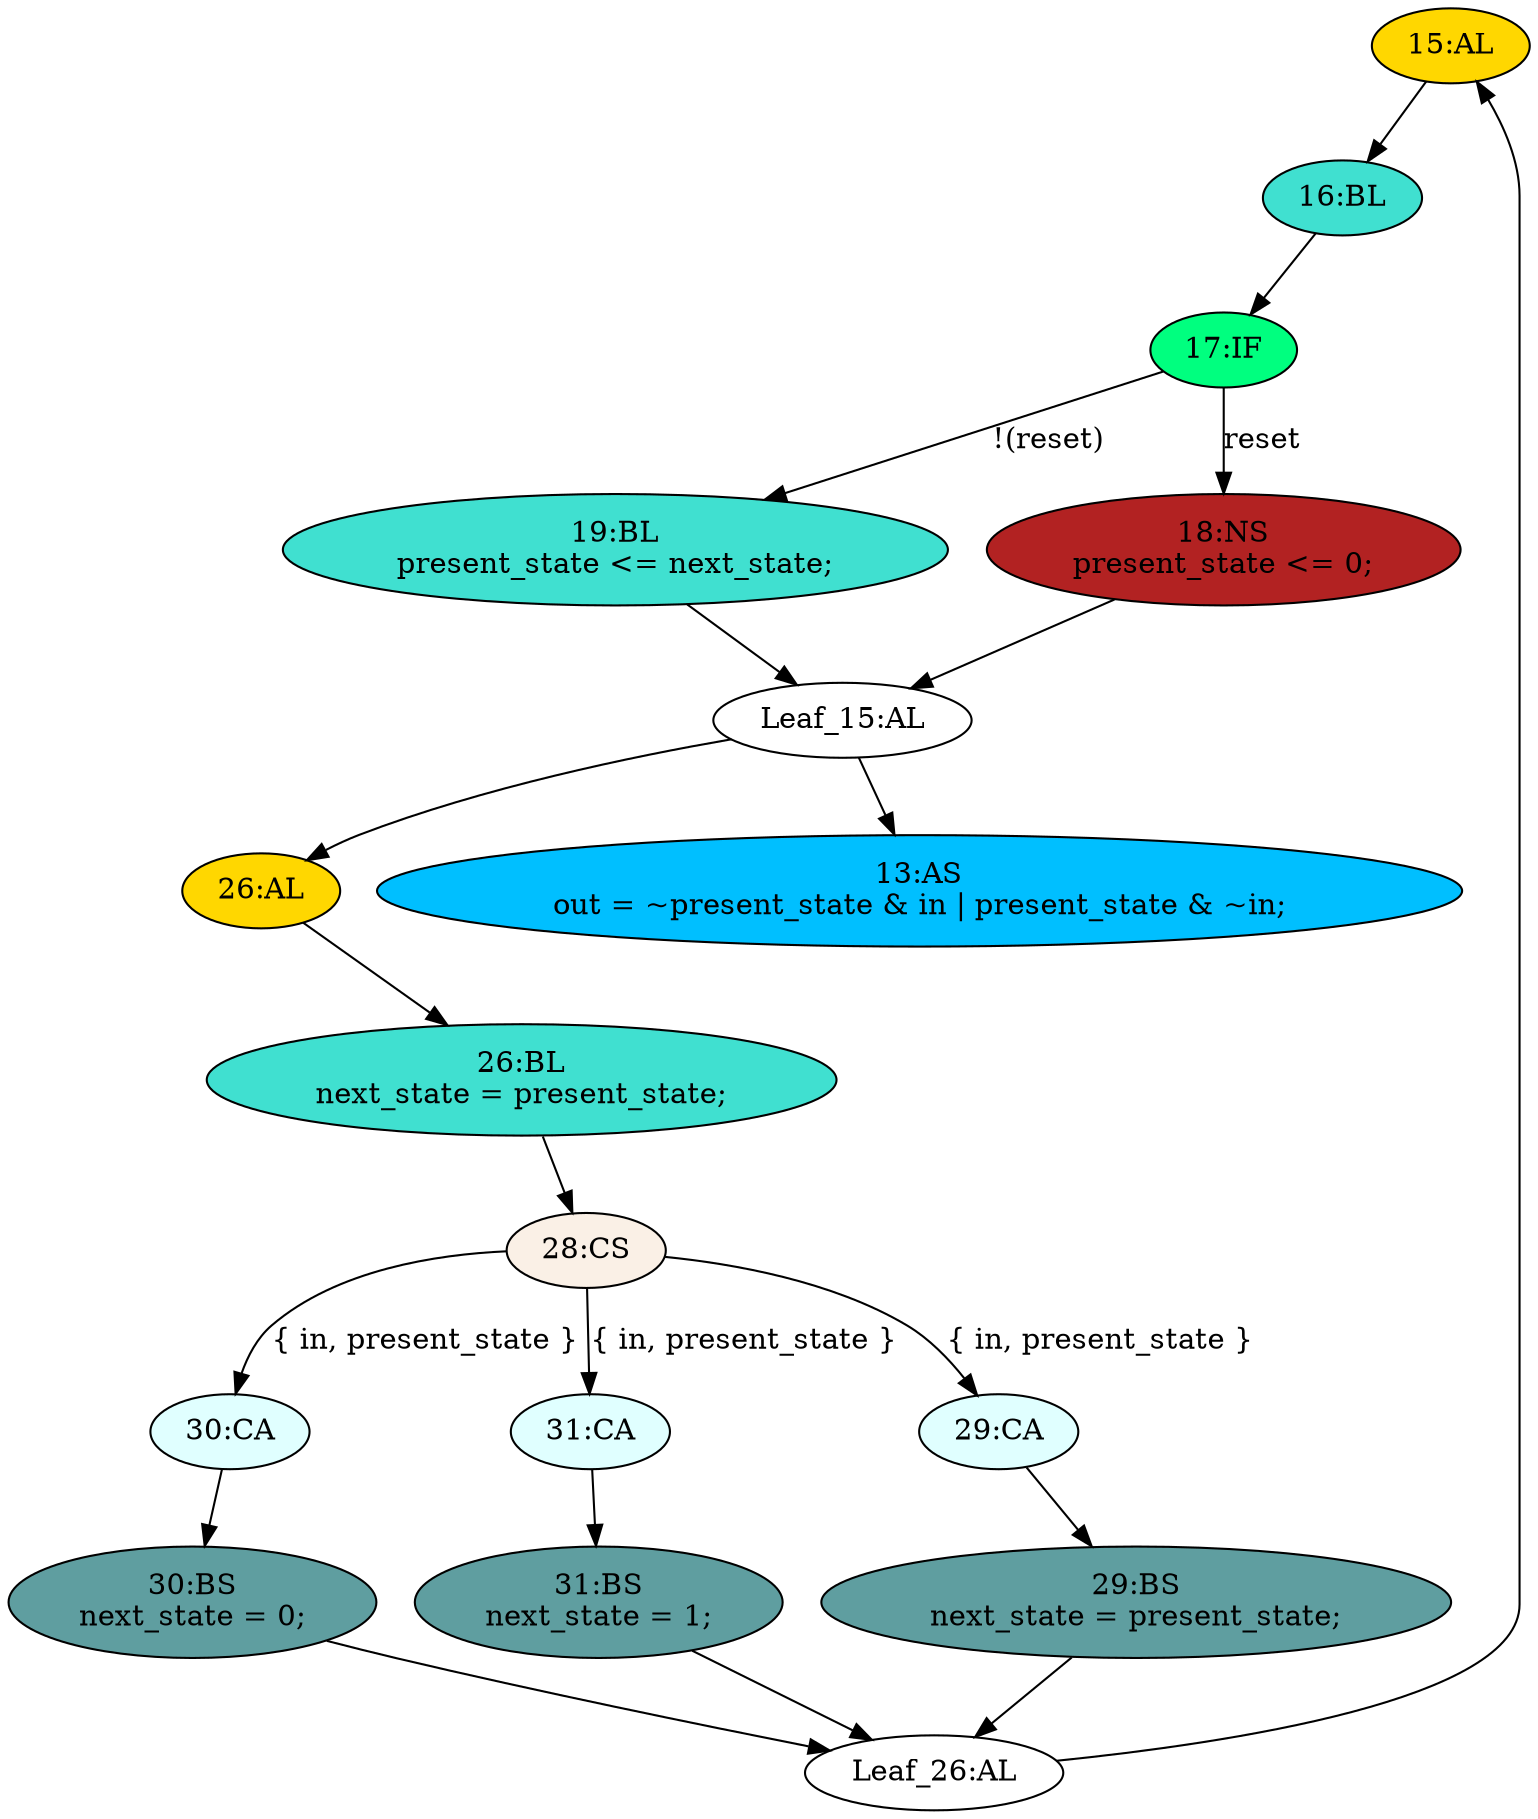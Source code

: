 strict digraph "compose( ,  )" {
	node [label="\N"];
	"15:AL"	[ast="<pyverilog.vparser.ast.Always object at 0x7fd012b4e4d0>",
		clk_sens=True,
		fillcolor=gold,
		label="15:AL",
		sens="['clk', 'reset']",
		statements="[]",
		style=filled,
		typ=Always,
		use_var="['reset', 'next_state']"];
	"16:BL"	[ast="<pyverilog.vparser.ast.Block object at 0x7fd012b4ebd0>",
		fillcolor=turquoise,
		label="16:BL",
		statements="[]",
		style=filled,
		typ=Block];
	"15:AL" -> "16:BL"	[cond="[]",
		lineno=None];
	"30:CA"	[ast="<pyverilog.vparser.ast.Case object at 0x7fd012a58b10>",
		fillcolor=lightcyan,
		label="30:CA",
		statements="[]",
		style=filled,
		typ=Case];
	"30:BS"	[ast="<pyverilog.vparser.ast.BlockingSubstitution object at 0x7fd012a58cd0>",
		fillcolor=cadetblue,
		label="30:BS
next_state = 0;",
		statements="[<pyverilog.vparser.ast.BlockingSubstitution object at 0x7fd012a58cd0>]",
		style=filled,
		typ=BlockingSubstitution];
	"30:CA" -> "30:BS"	[cond="[]",
		lineno=None];
	"31:CA"	[ast="<pyverilog.vparser.ast.Case object at 0x7fd012a58310>",
		fillcolor=lightcyan,
		label="31:CA",
		statements="[]",
		style=filled,
		typ=Case];
	"31:BS"	[ast="<pyverilog.vparser.ast.BlockingSubstitution object at 0x7fd012a58810>",
		fillcolor=cadetblue,
		label="31:BS
next_state = 1;",
		statements="[<pyverilog.vparser.ast.BlockingSubstitution object at 0x7fd012a58810>]",
		style=filled,
		typ=BlockingSubstitution];
	"31:CA" -> "31:BS"	[cond="[]",
		lineno=None];
	"19:BL"	[ast="<pyverilog.vparser.ast.Block object at 0x7fd012bbdc50>",
		fillcolor=turquoise,
		label="19:BL
present_state <= next_state;",
		statements="[<pyverilog.vparser.ast.NonblockingSubstitution object at 0x7fd012ba6750>]",
		style=filled,
		typ=Block];
	"Leaf_15:AL"	[def_var="['present_state']",
		label="Leaf_15:AL"];
	"19:BL" -> "Leaf_15:AL"	[cond="[]",
		lineno=None];
	"Leaf_26:AL"	[def_var="['next_state']",
		label="Leaf_26:AL"];
	"30:BS" -> "Leaf_26:AL"	[cond="[]",
		lineno=None];
	"31:BS" -> "Leaf_26:AL"	[cond="[]",
		lineno=None];
	"17:IF"	[ast="<pyverilog.vparser.ast.IfStatement object at 0x7fd012bb1250>",
		fillcolor=springgreen,
		label="17:IF",
		statements="[]",
		style=filled,
		typ=IfStatement];
	"17:IF" -> "19:BL"	[cond="['reset']",
		label="!(reset)",
		lineno=17];
	"18:NS"	[ast="<pyverilog.vparser.ast.NonblockingSubstitution object at 0x7fd012bb1050>",
		fillcolor=firebrick,
		label="18:NS
present_state <= 0;",
		statements="[<pyverilog.vparser.ast.NonblockingSubstitution object at 0x7fd012bb1050>]",
		style=filled,
		typ=NonblockingSubstitution];
	"17:IF" -> "18:NS"	[cond="['reset']",
		label=reset,
		lineno=17];
	"29:BS"	[ast="<pyverilog.vparser.ast.BlockingSubstitution object at 0x7fd012bc6150>",
		fillcolor=cadetblue,
		label="29:BS
next_state = present_state;",
		statements="[<pyverilog.vparser.ast.BlockingSubstitution object at 0x7fd012bc6150>]",
		style=filled,
		typ=BlockingSubstitution];
	"29:BS" -> "Leaf_26:AL"	[cond="[]",
		lineno=None];
	"26:AL"	[ast="<pyverilog.vparser.ast.Always object at 0x7fd012ba6e90>",
		clk_sens=False,
		fillcolor=gold,
		label="26:AL",
		sens="['present_state']",
		statements="[]",
		style=filled,
		typ=Always,
		use_var="['present_state', 'in']"];
	"26:BL"	[ast="<pyverilog.vparser.ast.Block object at 0x7fd012ba6290>",
		fillcolor=turquoise,
		label="26:BL
next_state = present_state;",
		statements="[<pyverilog.vparser.ast.BlockingSubstitution object at 0x7fd012ba6090>]",
		style=filled,
		typ=Block];
	"26:AL" -> "26:BL"	[cond="[]",
		lineno=None];
	"Leaf_26:AL" -> "15:AL";
	"Leaf_15:AL" -> "26:AL";
	"13:AS"	[ast="<pyverilog.vparser.ast.Assign object at 0x7fd012ba3610>",
		def_var="['out']",
		fillcolor=deepskyblue,
		label="13:AS
out = ~present_state & in | present_state & ~in;",
		statements="[]",
		style=filled,
		typ=Assign,
		use_var="['present_state', 'in', 'present_state', 'in']"];
	"Leaf_15:AL" -> "13:AS";
	"18:NS" -> "Leaf_15:AL"	[cond="[]",
		lineno=None];
	"28:CS"	[ast="<pyverilog.vparser.ast.CaseStatement object at 0x7fd012a58c90>",
		fillcolor=linen,
		label="28:CS",
		statements="[]",
		style=filled,
		typ=CaseStatement];
	"26:BL" -> "28:CS"	[cond="[]",
		lineno=None];
	"28:CS" -> "30:CA"	[cond="['in', 'present_state']",
		label="{ in, present_state }",
		lineno=28];
	"28:CS" -> "31:CA"	[cond="['in', 'present_state']",
		label="{ in, present_state }",
		lineno=28];
	"29:CA"	[ast="<pyverilog.vparser.ast.Case object at 0x7fd012e6ae90>",
		fillcolor=lightcyan,
		label="29:CA",
		statements="[]",
		style=filled,
		typ=Case];
	"28:CS" -> "29:CA"	[cond="['in', 'present_state']",
		label="{ in, present_state }",
		lineno=28];
	"29:CA" -> "29:BS"	[cond="[]",
		lineno=None];
	"16:BL" -> "17:IF"	[cond="[]",
		lineno=None];
}
